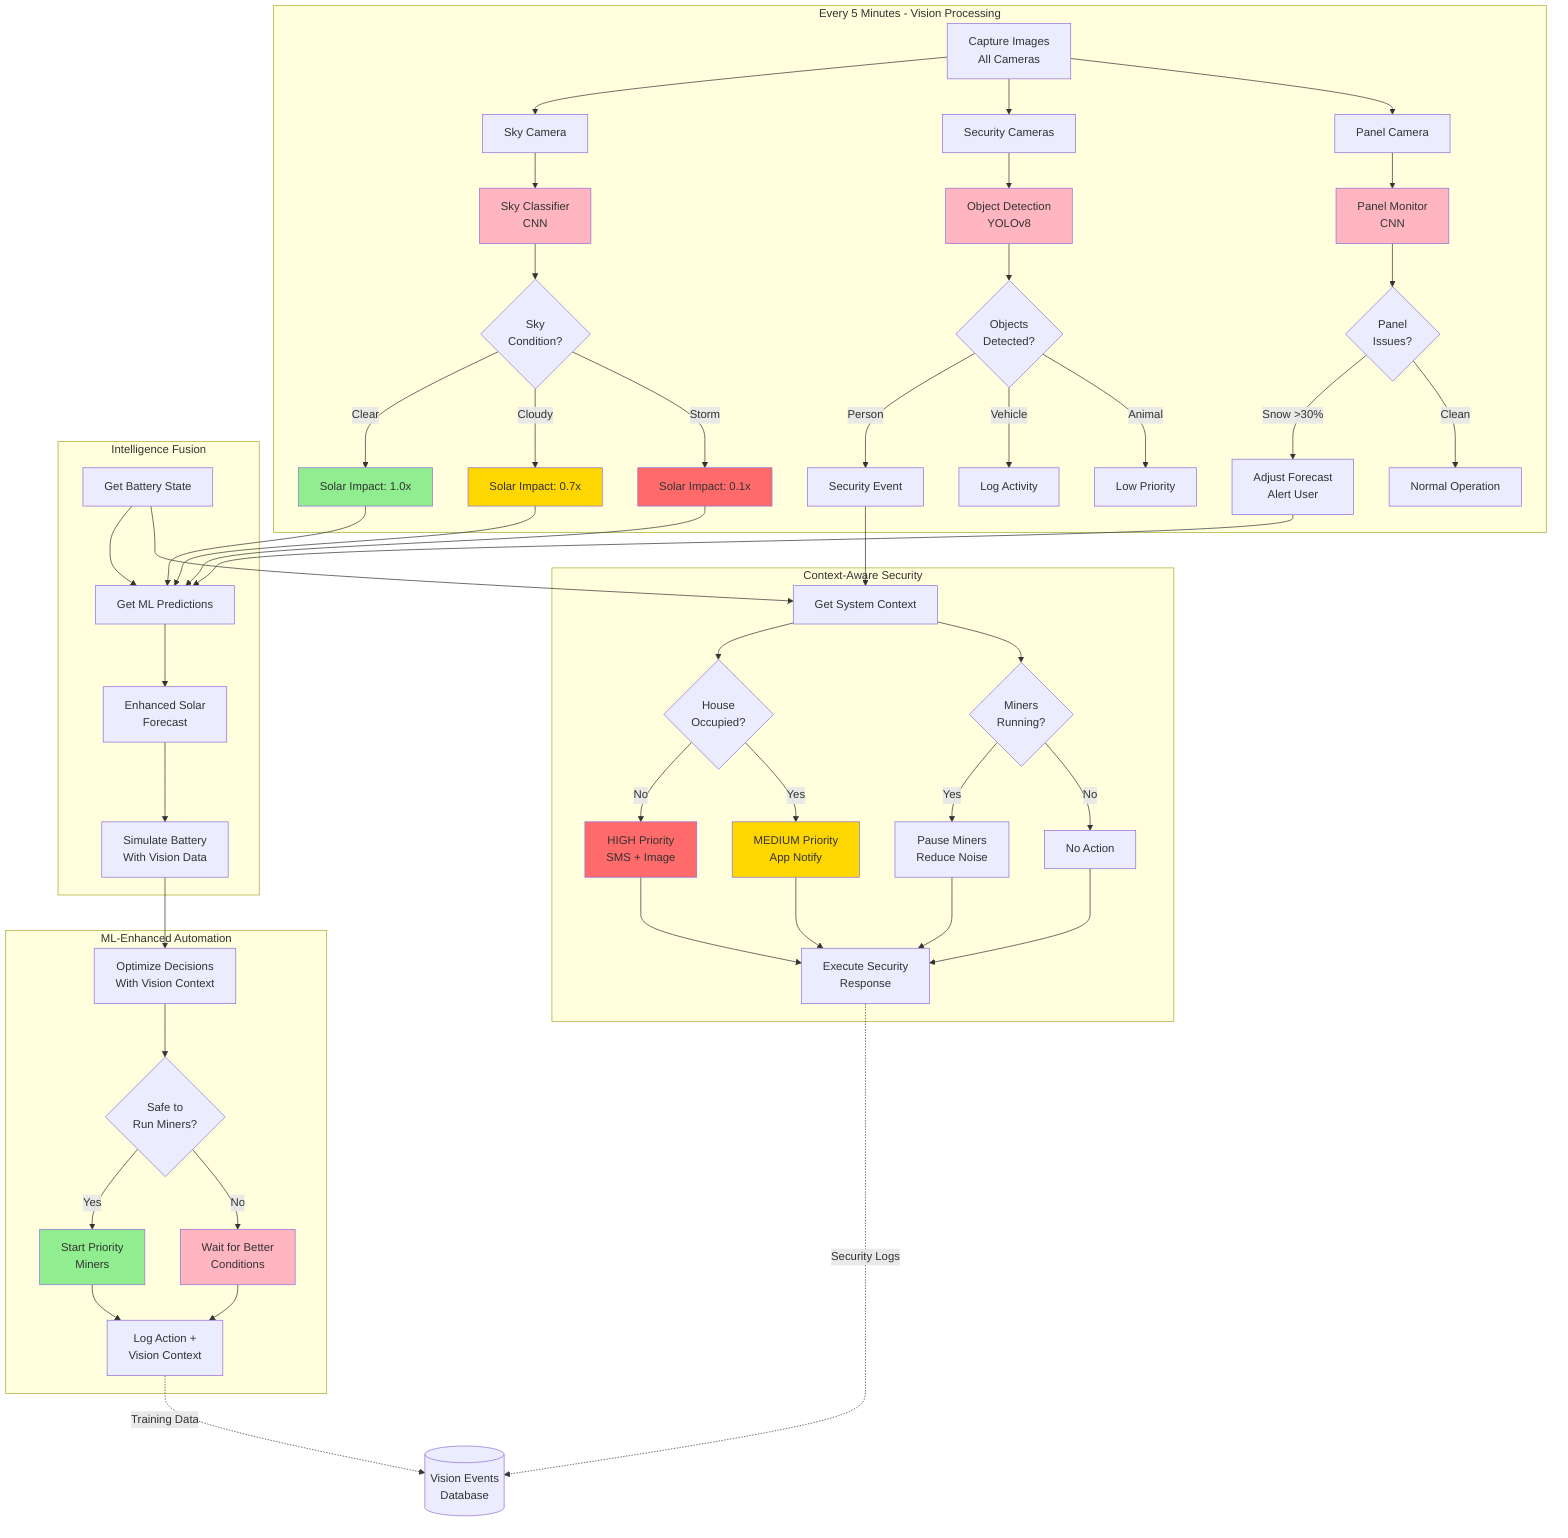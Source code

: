 graph TB
    subgraph "Every 5 Minutes - Vision Processing"
        A[Capture Images<br/>All Cameras] --> B[Sky Camera]
        A --> C[Security Cameras]
        A --> D[Panel Camera]
        
        B --> E[Sky Classifier<br/>CNN]
        C --> F[Object Detection<br/>YOLOv8]
        D --> G[Panel Monitor<br/>CNN]
        
        E --> H{Sky<br/>Condition?}
        F --> I{Objects<br/>Detected?}
        G --> J{Panel<br/>Issues?}
        
        H -->|Clear| K[Solar Impact: 1.0x]
        H -->|Cloudy| L[Solar Impact: 0.7x]
        H -->|Storm| M[Solar Impact: 0.1x]
        
        I -->|Person| N[Security Event]
        I -->|Vehicle| O[Log Activity]
        I -->|Animal| P[Low Priority]
        
        J -->|Snow >30%| Q[Adjust Forecast<br/>Alert User]
        J -->|Clean| R[Normal Operation]
    end
    
    subgraph "Intelligence Fusion"
        S[Get Battery State] --> T[Get ML Predictions]
        K --> T
        L --> T
        M --> T
        Q --> T
        
        T --> U[Enhanced Solar<br/>Forecast]
        U --> V[Simulate Battery<br/>With Vision Data]
    end
    
    subgraph "Context-Aware Security"
        N --> W[Get System Context]
        S --> W
        
        W --> X{House<br/>Occupied?}
        X -->|No| Y[HIGH Priority<br/>SMS + Image]
        X -->|Yes| Z[MEDIUM Priority<br/>App Notify]
        
        W --> AA{Miners<br/>Running?}
        AA -->|Yes| AB[Pause Miners<br/>Reduce Noise]
        AA -->|No| AC[No Action]
        
        Y --> AD[Execute Security<br/>Response]
        Z --> AD
        AB --> AD
        AC --> AD
    end
    
    subgraph "ML-Enhanced Automation"
        V --> AE[Optimize Decisions<br/>With Vision Context]
        AE --> AF{Safe to<br/>Run Miners?}
        AF -->|Yes| AG[Start Priority<br/>Miners]
        AF -->|No| AH[Wait for Better<br/>Conditions]
        
        AG --> AI[Log Action +<br/>Vision Context]
        AH --> AI
    end
    
    AI -.->|Training Data| AJ[(Vision Events<br/>Database)]
    AD -.->|Security Logs| AJ
    
    style E fill:#FFB6C1
    style F fill:#FFB6C1
    style G fill:#FFB6C1
    style K fill:#90EE90
    style L fill:#FFD700
    style M fill:#FF6B6B
    style Y fill:#FF6B6B
    style Z fill:#FFD700
    style AG fill:#90EE90
    style AH fill:#FFB6C1